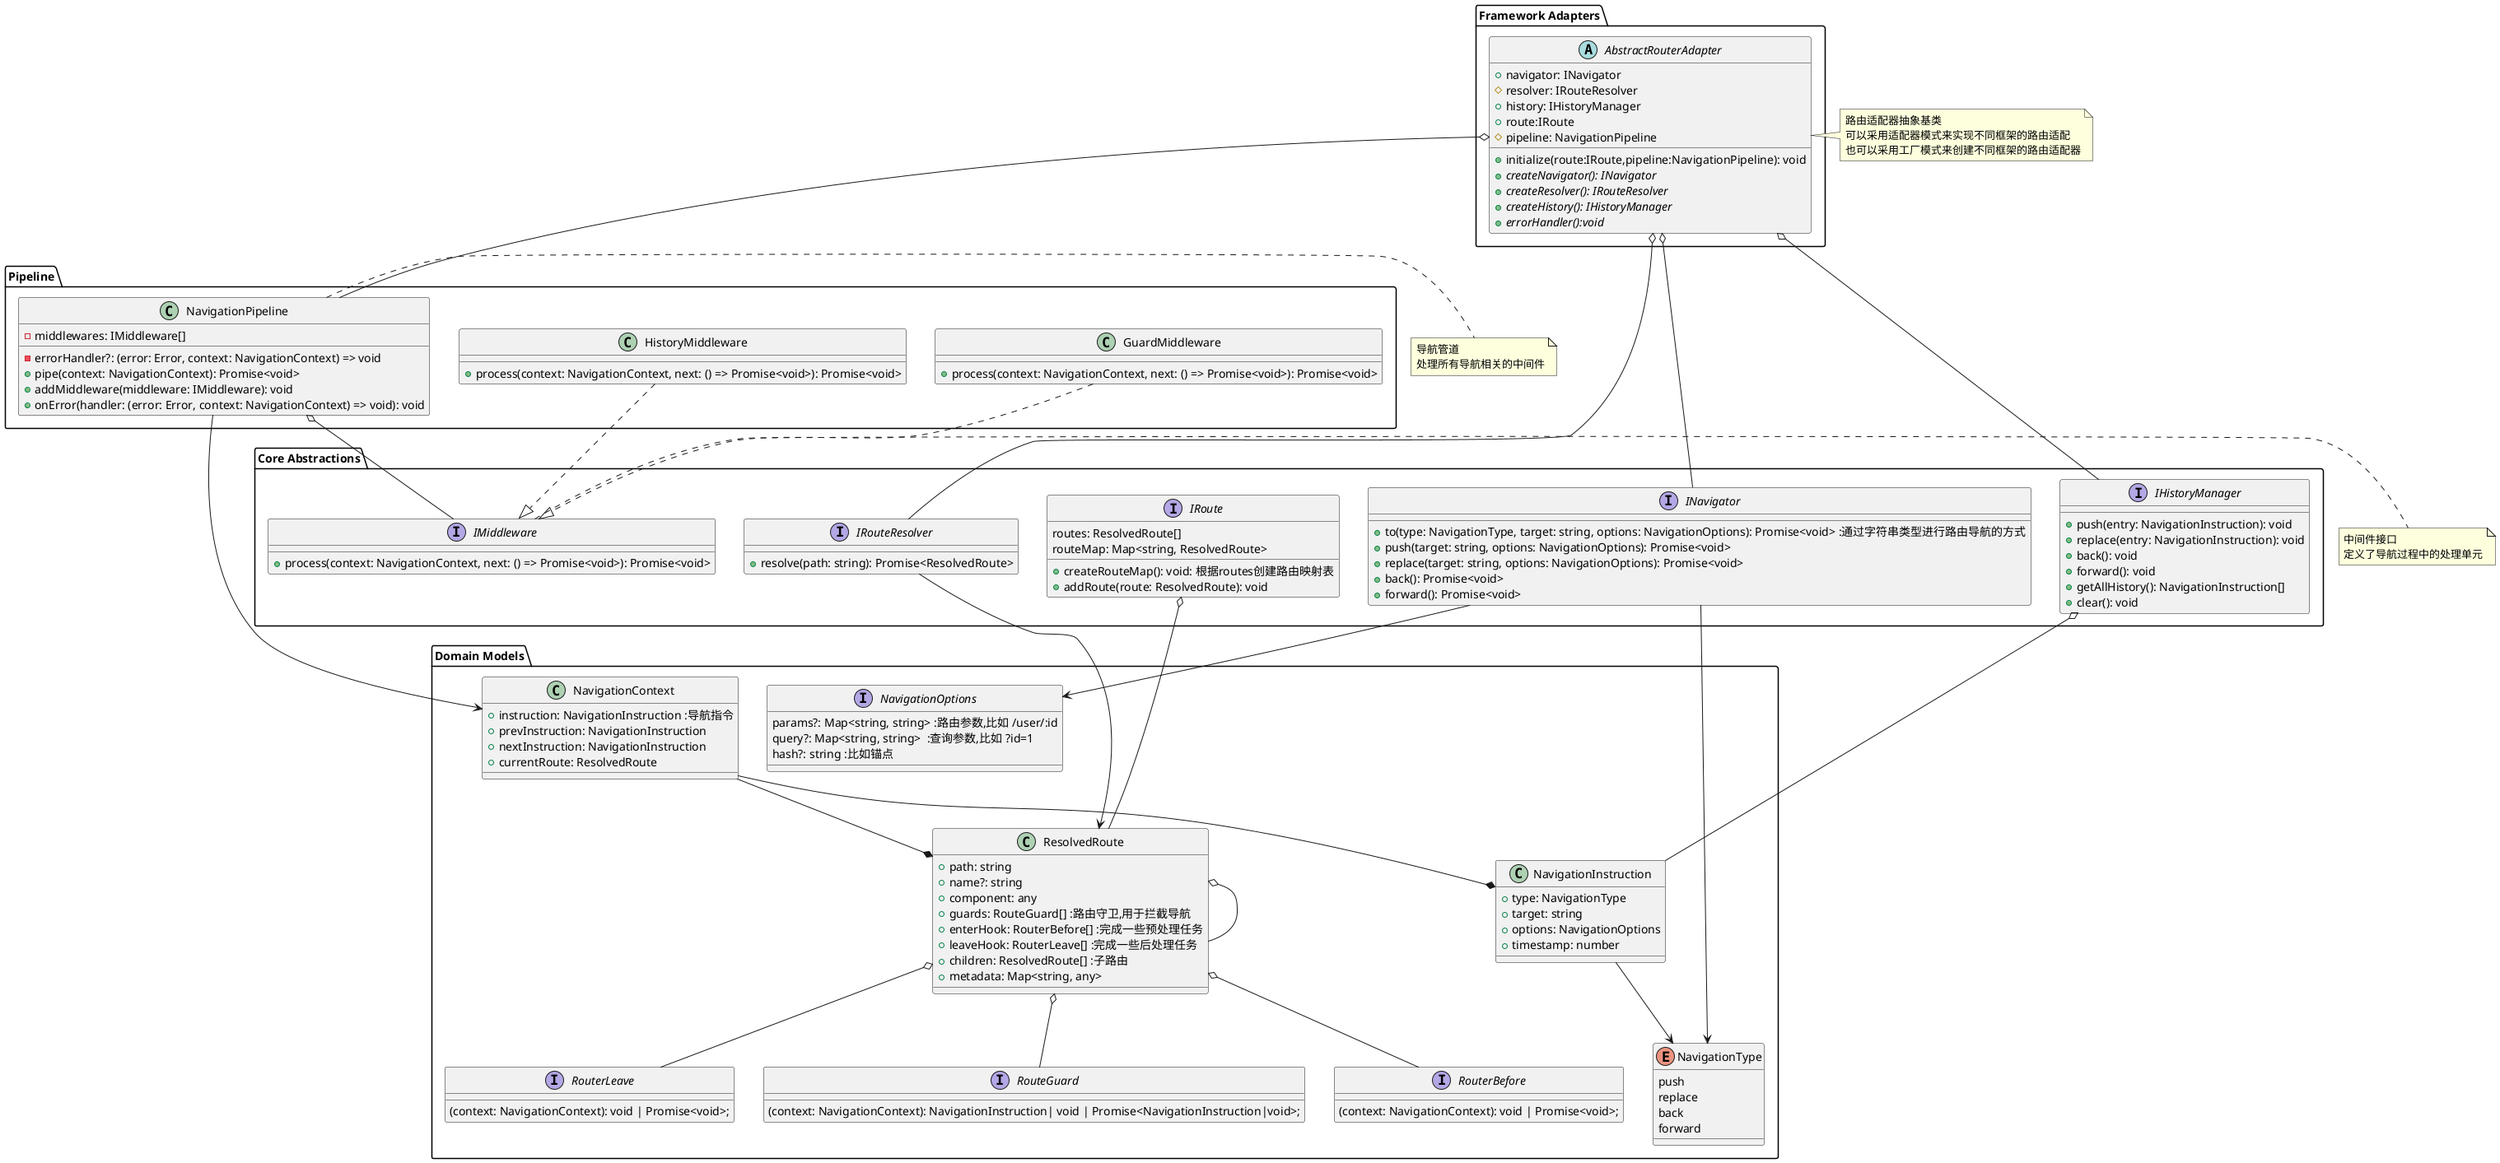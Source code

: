 @startuml 高级路由抽象设计

' 领域模型
package "Domain Models" {

    interface "NavigationOptions" {
        params?: Map<string, string> :路由参数,比如 /user/:id
        query?: Map<string, string>  :查询参数,比如 ?id=1
        hash?: string :比如锚点
    }
    enum "NavigationType" {
        push
        replace
        back
        forward
    }

    interface RouteGuard {
        (context: NavigationContext): NavigationInstruction| void | Promise<NavigationInstruction|void>;
    }

    interface RouterBefore {
        (context: NavigationContext): void | Promise<void>;
    }
    interface RouterLeave {
        (context: NavigationContext): void | Promise<void>;
    }


    class "NavigationContext" {
        +instruction: NavigationInstruction :导航指令
        +prevInstruction: NavigationInstruction
        +nextInstruction: NavigationInstruction
        +currentRoute: ResolvedRoute
    }

    class "NavigationInstruction" {
        +type: NavigationType
        +target: string
        +options: NavigationOptions
        +timestamp: number
    }

    class "ResolvedRoute" {
        +path: string
        +name?: string
        +component: any
        +guards: RouteGuard[] :路由守卫,用于拦截导航
        +enterHook: RouterBefore[] :完成一些预处理任务
        +leaveHook: RouterLeave[] :完成一些后处理任务
        +children: ResolvedRoute[] :子路由
        +metadata: Map<string, any>
    }
}

' 核心逻辑抽象
package "Core Abstractions" {

    ' 导航器，使用有两种方式进行编程式路由导航
    interface "INavigator" {
        +to(type: NavigationType, target: string, options: NavigationOptions): Promise<void> :通过字符串类型进行路由导航的方式
        +push(target: string, options: NavigationOptions): Promise<void>
        +replace(target: string, options: NavigationOptions): Promise<void>
        +back(): Promise<void>
        +forward(): Promise<void>
    }
    ' 路由解析器，用于解析路由路径
    interface "IRouteResolver" {
        +resolve(path: string): Promise<ResolvedRoute>
    }

    interface "IMiddleware" {
        ' 执行此中间件逻辑
        +process(context: NavigationContext, next: () => Promise<void>): Promise<void>
    }

    interface "IHistoryManager" {
        +push(entry: NavigationInstruction): void
        +replace(entry: NavigationInstruction): void
        +back(): void
        +forward(): void
        +getAllHistory(): NavigationInstruction[]
        +clear(): void
    }

    interface "IRoute" {
        routes: ResolvedRoute[]
        routeMap: Map<string, ResolvedRoute>
        +createRouteMap(): void: 根据routes创建路由映射表
        +addRoute(route: ResolvedRoute): void
    }
}



package "Pipeline" {
    class "NavigationPipeline" {
        -middlewares: IMiddleware[]
        -errorHandler?: (error: Error, context: NavigationContext) => void
        +pipe(context: NavigationContext): Promise<void>
        +addMiddleware(middleware: IMiddleware): void
        +onError(handler: (error: Error, context: NavigationContext) => void): void
    }
    ' 路由守卫中间件
    class "GuardMiddleware" {
        +process(context: NavigationContext, next: () => Promise<void>): Promise<void>
    }
    '
    class "HistoryMiddleware" {
        +process(context: NavigationContext, next: () => Promise<void>): Promise<void>
    }
}


package "Framework Adapters" {
    abstract class "AbstractRouterAdapter" {
        +navigator: INavigator
        #resolver: IRouteResolver
        +history: IHistoryManager
        +route:IRoute
        #pipeline: NavigationPipeline
        +initialize(route:IRoute,pipeline:NavigationPipeline): void
        +{abstract} createNavigator(): INavigator
        +{abstract} createResolver(): IRouteResolver
        +{abstract} createHistory(): IHistoryManager
        +{abstract} errorHandler():void
    }
}

' 关系定义


NavigationPipeline o-- IMiddleware
AbstractRouterAdapter o-- INavigator
AbstractRouterAdapter o-- IRouteResolver
AbstractRouterAdapter o-- NavigationPipeline
AbstractRouterAdapter o-- IHistoryManager

GuardMiddleware ..|> IMiddleware
HistoryMiddleware ..|> IMiddleware

NavigationContext --* NavigationInstruction
NavigationContext --* ResolvedRoute
ResolvedRoute o-- RouteGuard
ResolvedRoute o-- RouterBefore
ResolvedRoute o-- RouterLeave
ResolvedRoute o-- ResolvedRoute
NavigationInstruction --> NavigationType
NavigationPipeline --> NavigationContext

IRouteResolver --> ResolvedRoute
INavigator --> NavigationType
INavigator --> NavigationOptions
IHistoryManager o-- NavigationInstruction
IRoute o-- ResolvedRoute

note right of NavigationPipeline
    导航管道
    处理所有导航相关的中间件
end note

note right of IMiddleware
    中间件接口
    定义了导航过程中的处理单元
end note

note right of AbstractRouterAdapter
    路由适配器抽象基类
    可以采用适配器模式来实现不同框架的路由适配
    也可以采用工厂模式来创建不同框架的路由适配器
end note

@enduml
